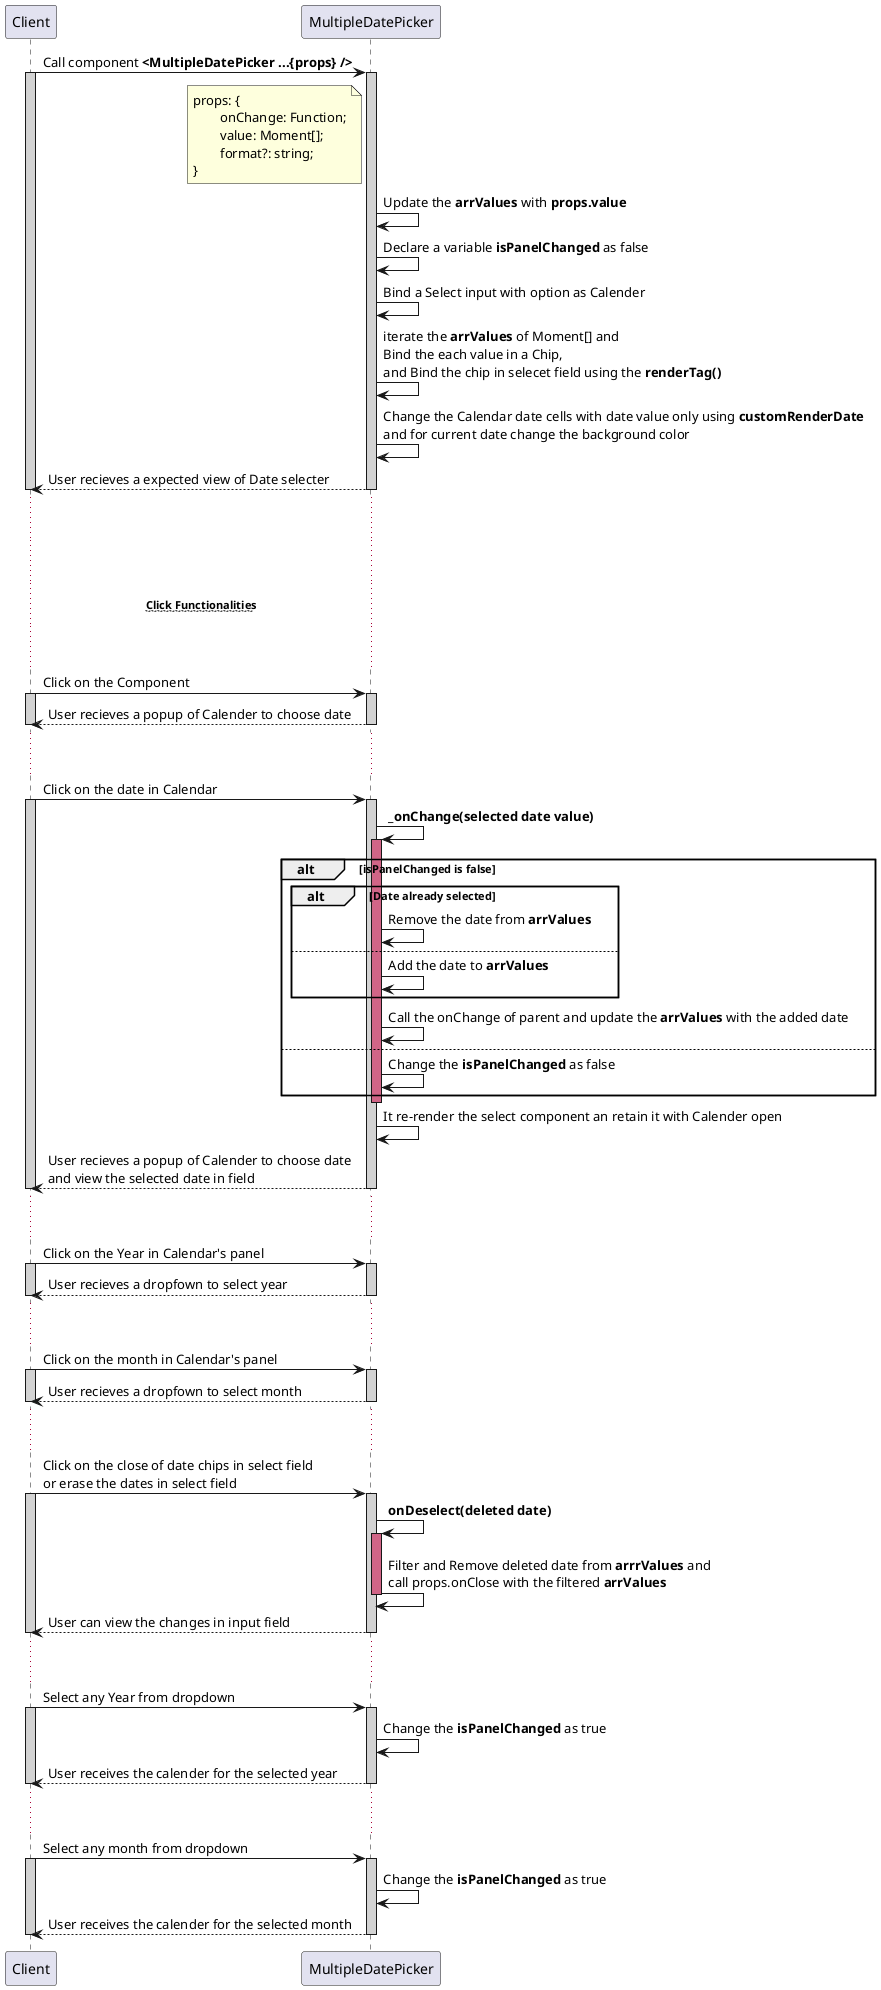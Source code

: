 @startuml MultipleDatePicker Class Diagram 

participant Client 
participant MultipleDatePicker

Client -> MultipleDatePicker : Call component **<MultipleDatePicker ...{props} />**
activate Client #D3D3D3
activate MultipleDatePicker #D3D3D3
    note left of MultipleDatePicker : props: {\n\tonChange: Function;\n\tvalue: Moment[];\n\tformat?: string;\n}
    MultipleDatePicker -> MultipleDatePicker : Update the **arrValues** with **props.value**
    MultipleDatePicker -> MultipleDatePicker : Declare a variable **isPanelChanged** as false
    MultipleDatePicker -> MultipleDatePicker : Bind a Select input with option as Calender
    MultipleDatePicker -> MultipleDatePicker : iterate the **arrValues** of Moment[] and \nBind the each value in a Chip,\nand Bind the chip in selecet field using the **renderTag()**
    MultipleDatePicker -> MultipleDatePicker : Change the Calendar date cells with date value only using **customRenderDate**\nand for current date change the background color
    Client <-- MultipleDatePicker : User recieves a expected view of Date selecter 
deactivate MultipleDatePicker
deactivate Client

... ... 
... ...
...~~**Click Functionalities**~~...
... ...

Client -> MultipleDatePicker : Click on the Component
activate Client #D3D3D3
activate MultipleDatePicker #D3D3D3
    Client <-- MultipleDatePicker : User recieves a popup of Calender to choose date 
deactivate MultipleDatePicker
deactivate Client

... ...

Client -> MultipleDatePicker : Click on the date in Calendar
activate Client  #D3D3D3
activate MultipleDatePicker #D3D3D3
    MultipleDatePicker -> MultipleDatePicker : **_onChange(selected date value)**
    activate MultipleDatePicker #D16587
        alt isPanelChanged is false 
            alt Date already selected
                MultipleDatePicker -> MultipleDatePicker : Remove the date from **arrValues**
            else 
                MultipleDatePicker -> MultipleDatePicker : Add the date to **arrValues**
            end
            MultipleDatePicker -> MultipleDatePicker : Call the onChange of parent and update the **arrValues** with the added date
        else 
            MultipleDatePicker -> MultipleDatePicker : Change the **isPanelChanged** as false 
        end
    deactivate MultipleDatePicker
    MultipleDatePicker -> MultipleDatePicker : It re-render the select component an retain it with Calender open 
    Client <-- MultipleDatePicker : User recieves a popup of Calender to choose date \nand view the selected date in field
deactivate MultipleDatePicker
deactivate Client

... ...

Client -> MultipleDatePicker : Click on the Year in Calendar's panel
activate Client  #D3D3D3
activate MultipleDatePicker #D3D3D3
    Client <-- MultipleDatePicker : User recieves a dropfown to select year 
deactivate MultipleDatePicker
deactivate Client

... ...

Client -> MultipleDatePicker : Click on the month in Calendar's panel
activate Client  #D3D3D3
activate MultipleDatePicker #D3D3D3
    Client <-- MultipleDatePicker : User recieves a dropfown to select month
deactivate MultipleDatePicker
deactivate Client

... ...

Client -> MultipleDatePicker : Click on the close of date chips in select field \nor erase the dates in select field
activate Client  #D3D3D3
activate MultipleDatePicker #D3D3D3
    MultipleDatePicker -> MultipleDatePicker : **onDeselect(deleted date)**
    activate MultipleDatePicker #D16587
        MultipleDatePicker -> MultipleDatePicker : Filter and Remove deleted date from **arrrValues** and \ncall props.onClose with the filtered **arrValues**
    deactivate MultipleDatePicker 
    Client <-- MultipleDatePicker : User can view the changes in input field
deactivate MultipleDatePicker
deactivate Client

... ...

Client -> MultipleDatePicker : Select any Year from dropdown
activate Client  #D3D3D3
activate MultipleDatePicker #D3D3D3
    MultipleDatePicker -> MultipleDatePicker : Change the **isPanelChanged** as true
    Client <-- MultipleDatePicker : User receives the calender for the selected year 
deactivate MultipleDatePicker
deactivate Client

... ...

Client -> MultipleDatePicker : Select any month from dropdown
activate Client  #D3D3D3
activate MultipleDatePicker #D3D3D3
    MultipleDatePicker -> MultipleDatePicker : Change the **isPanelChanged** as true
    Client <-- MultipleDatePicker : User receives the calender for the selected month
deactivate MultipleDatePicker
deactivate Client

@enduml